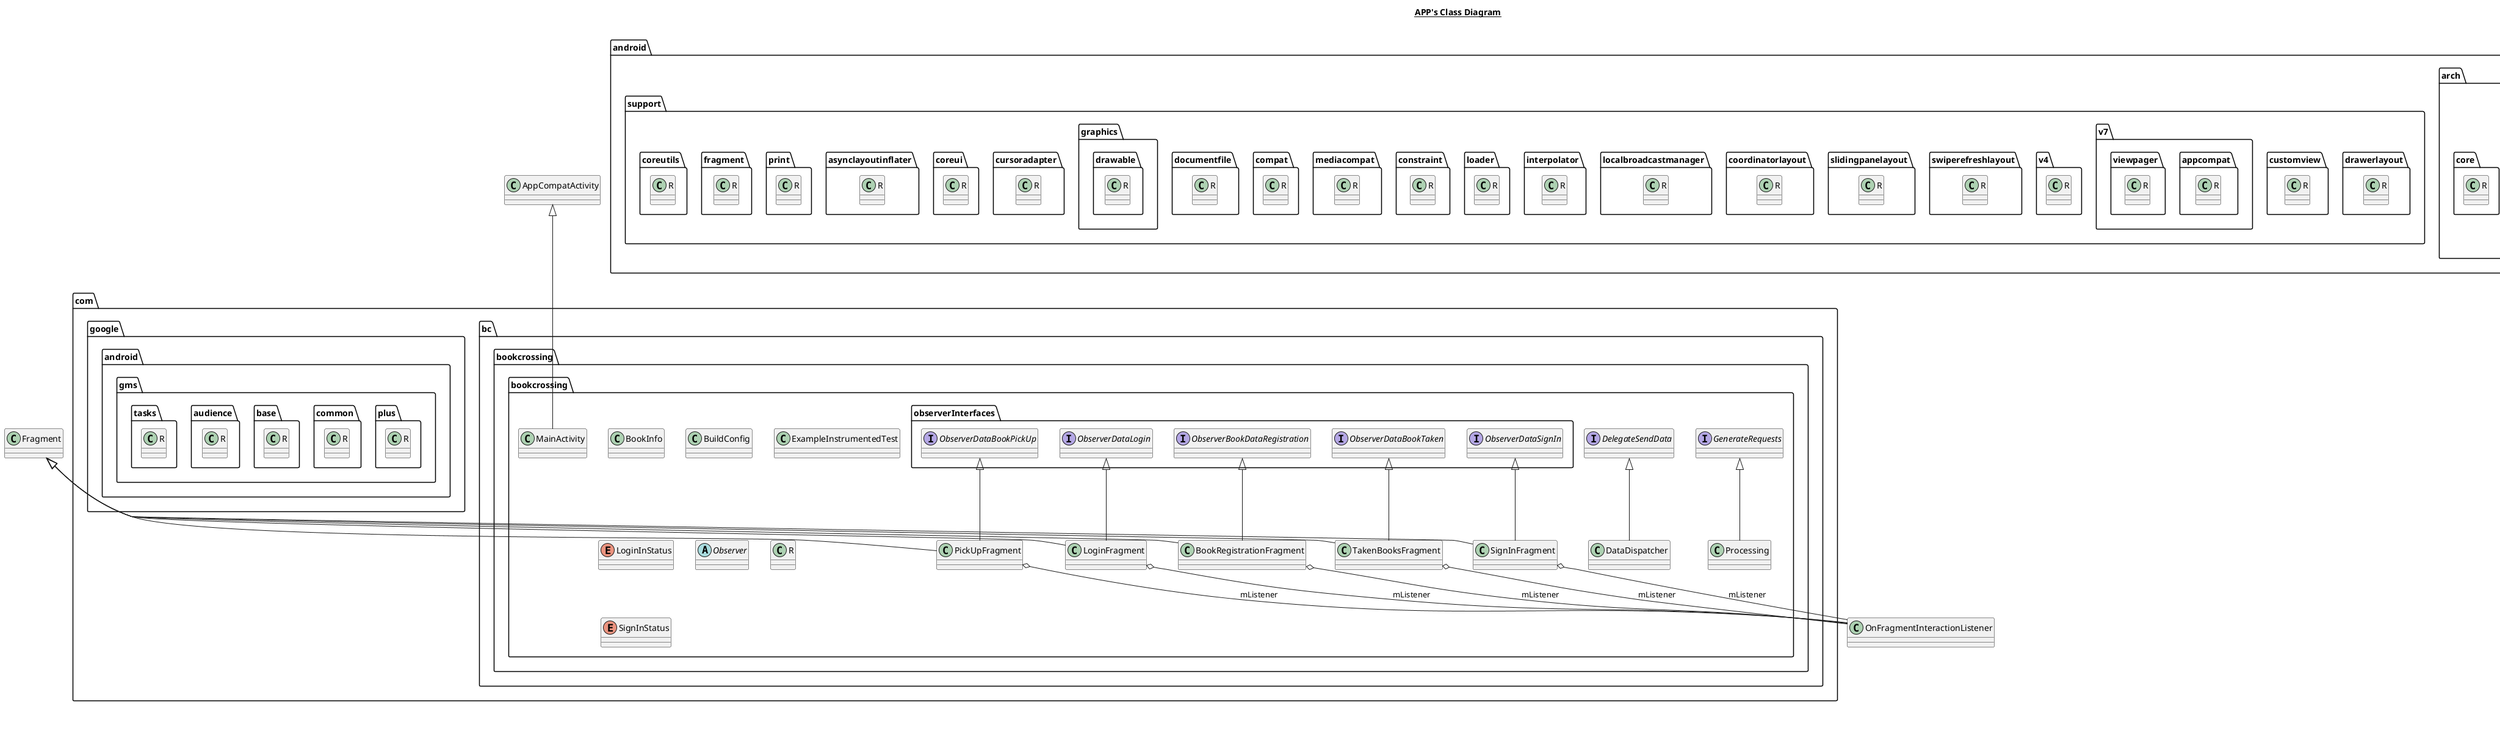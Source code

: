 @startuml

title __APP's Class Diagram__\n

  package com.bc.bookcrossing.bookcrossing {
    class BookInfo {
    }
  }
  

  package com.bc.bookcrossing.bookcrossing {
    class BookRegistrationFragment {
    }
  }
  

  package com.bc.bookcrossing.bookcrossing {
    class BuildConfig {
    }
  }
  

  package com.bc.bookcrossing.bookcrossing {
    class DataDispatcher {
    }
  }
  

  package com.bc.bookcrossing.bookcrossing {
    interface DelegateSendData {
    }
  }
  

  package com.bc.bookcrossing.bookcrossing {
    class ExampleInstrumentedTest {
    }
  }
  

  package com.bc.bookcrossing.bookcrossing {
    interface GenerateRequests {
    }
  }
  

  package com.bc.bookcrossing.bookcrossing {
    class LoginFragment {
    }
  }
  

  package com.bc.bookcrossing.bookcrossing {
    enum LoginInStatus {
    }
  }
  

  package com.bc.bookcrossing.bookcrossing {
    class MainActivity {
    }
  }
  

  package com.bc.bookcrossing.bookcrossing {
    abstract class Observer {
    }
  }
  

  package com.bc.bookcrossing.bookcrossing {
    package com.bc.bookcrossing.bookcrossing.observerInterfaces {
      interface ObserverBookDataRegistration {
      }
    }
  }
  

  package com.bc.bookcrossing.bookcrossing {
    package com.bc.bookcrossing.bookcrossing.observerInterfaces {
      interface ObserverDataBookPickUp {
      }
    }
  }
  

  package com.bc.bookcrossing.bookcrossing {
    package com.bc.bookcrossing.bookcrossing.observerInterfaces {
      interface ObserverDataBookTaken {
      }
    }
  }
  

  package com.bc.bookcrossing.bookcrossing {
    package com.bc.bookcrossing.bookcrossing.observerInterfaces {
      interface ObserverDataLogin {
      }
    }
  }
  

  package com.bc.bookcrossing.bookcrossing {
    package com.bc.bookcrossing.bookcrossing.observerInterfaces {
      interface ObserverDataSignIn {
      }
    }
  }
  

  package com.bc.bookcrossing.bookcrossing {
    class PickUpFragment {
    }
  }
  

  package com.bc.bookcrossing.bookcrossing {
    class Processing {
    }
  }
  

  package android.arch.lifecycle {
    package android.arch.lifecycle.livedata {
      package android.arch.lifecycle.livedata.core {
        class R {
        }
      }
    }
  }
  

  package android.support.drawerlayout {
    class R {
    }
  }
  

  package android.support.customview {
    class R {
    }
  }
  

  package android.support.v7.appcompat {
    class R {
    }
  }
  

  package com.google.android.gms.plus {
    class R {
    }
  }
  

  package android.support.v4 {
    class R {
    }
  }
  

  package android.support.v7.viewpager {
    class R {
    }
  }
  

  package com.google.android.gms.common {
    class R {
    }
  }
  

  package android.support.swiperefreshlayout {
    class R {
    }
  }
  

  package android.support.slidingpanelayout {
    class R {
    }
  }
  

  package android.arch.lifecycle {
    package android.arch.lifecycle.viewmodel {
      class R {
      }
    }
  }
  

  package com.google.android.gms.base {
    class R {
    }
  }
  

  package android.support.coordinatorlayout {
    class R {
    }
  }
  

  package android.support.localbroadcastmanager {
    class R {
    }
  }
  

  package com.google.android.gms.audience {
    class R {
    }
  }
  

  package android.support.interpolator {
    class R {
    }
  }
  

  package android.support.loader {
    class R {
    }
  }
  

  package android.support.constraint {
    class R {
    }
  }
  

  package android.support.mediacompat {
    class R {
    }
  }
  

  package android.support.compat {
    class R {
    }
  }
  

  package android.support.documentfile {
    class R {
    }
  }
  

  package com.bc.bookcrossing.bookcrossing {
    class R {
    }
  }
  

  package android.support.graphics.drawable {
    class R {
    }
  }
  

  package android.support.cursoradapter {
    class R {
    }
  }
  

  package com.google.android.gms.tasks {
    class R {
    }
  }
  

  package androidx.versionedparcelable {
    class R {
    }
  }
  

  package android.arch.core {
    class R {
    }
  }
  

  package android.support.coreui {
    class R {
    }
  }
  

  package android.support.asynclayoutinflater {
    class R {
    }
  }
  

  package android.support.print {
    class R {
    }
  }
  

  package android.arch.lifecycle {
    class R {
    }
  }
  

  package android.support.fragment {
    class R {
    }
  }
  

  package android.support.coreutils {
    class R {
    }
  }
  

  package android.arch.lifecycle {
    package android.arch.lifecycle.livedata {
      class R {
      }
    }
  }
  

  package com.bc.bookcrossing.bookcrossing {
    class SignInFragment {
    }
  }
  

  package com.bc.bookcrossing.bookcrossing {
    enum SignInStatus {
    }
  }
  

  package com.bc.bookcrossing.bookcrossing {
    class TakenBooksFragment {
    }
  }
  

  BookRegistrationFragment -up-|> ObserverBookDataRegistration
  BookRegistrationFragment -up-|> Fragment
  BookRegistrationFragment o-- OnFragmentInteractionListener : mListener
  DataDispatcher -up-|> DelegateSendData
  LoginFragment -up-|> ObserverDataLogin
  LoginFragment -up-|> Fragment
  LoginFragment o-- OnFragmentInteractionListener : mListener
  MainActivity -up-|> AppCompatActivity
  PickUpFragment -up-|> ObserverDataBookPickUp
  PickUpFragment -up-|> Fragment
  PickUpFragment o-- OnFragmentInteractionListener : mListener
  Processing -up-|> GenerateRequests
  SignInFragment -up-|> ObserverDataSignIn
  SignInFragment -up-|> Fragment
  SignInFragment o-- OnFragmentInteractionListener : mListener
  TakenBooksFragment -up-|> ObserverDataBookTaken
  TakenBooksFragment -up-|> Fragment
  TakenBooksFragment o-- OnFragmentInteractionListener : mListener


right footer


PlantUML diagram generated by SketchIt! (https://bitbucket.org/pmesmeur/sketch.it)
For more information about this tool, please contact philippe.mesmeur@gmail.com
endfooter

@enduml
